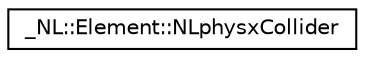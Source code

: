 digraph "Graphical Class Hierarchy"
{
  edge [fontname="Helvetica",fontsize="10",labelfontname="Helvetica",labelfontsize="10"];
  node [fontname="Helvetica",fontsize="10",shape=record];
  rankdir="LR";
  Node0 [label="_NL::Element::NLphysxCollider",height=0.2,width=0.4,color="black", fillcolor="white", style="filled",URL="$class___n_l_1_1_element_1_1_n_lphysx_collider.html"];
}

